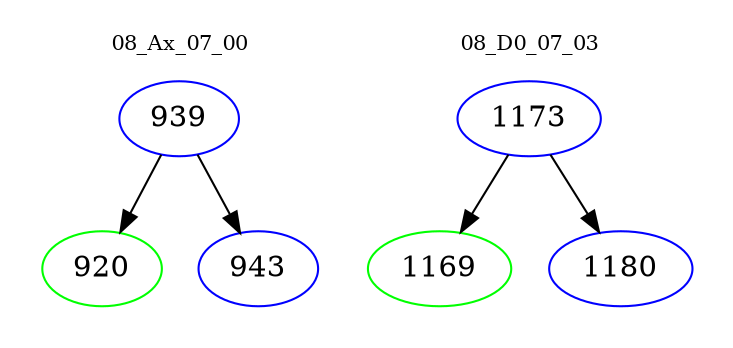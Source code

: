 digraph{
subgraph cluster_0 {
color = white
label = "08_Ax_07_00";
fontsize=10;
T0_939 [label="939", color="blue"]
T0_939 -> T0_920 [color="black"]
T0_920 [label="920", color="green"]
T0_939 -> T0_943 [color="black"]
T0_943 [label="943", color="blue"]
}
subgraph cluster_1 {
color = white
label = "08_D0_07_03";
fontsize=10;
T1_1173 [label="1173", color="blue"]
T1_1173 -> T1_1169 [color="black"]
T1_1169 [label="1169", color="green"]
T1_1173 -> T1_1180 [color="black"]
T1_1180 [label="1180", color="blue"]
}
}
